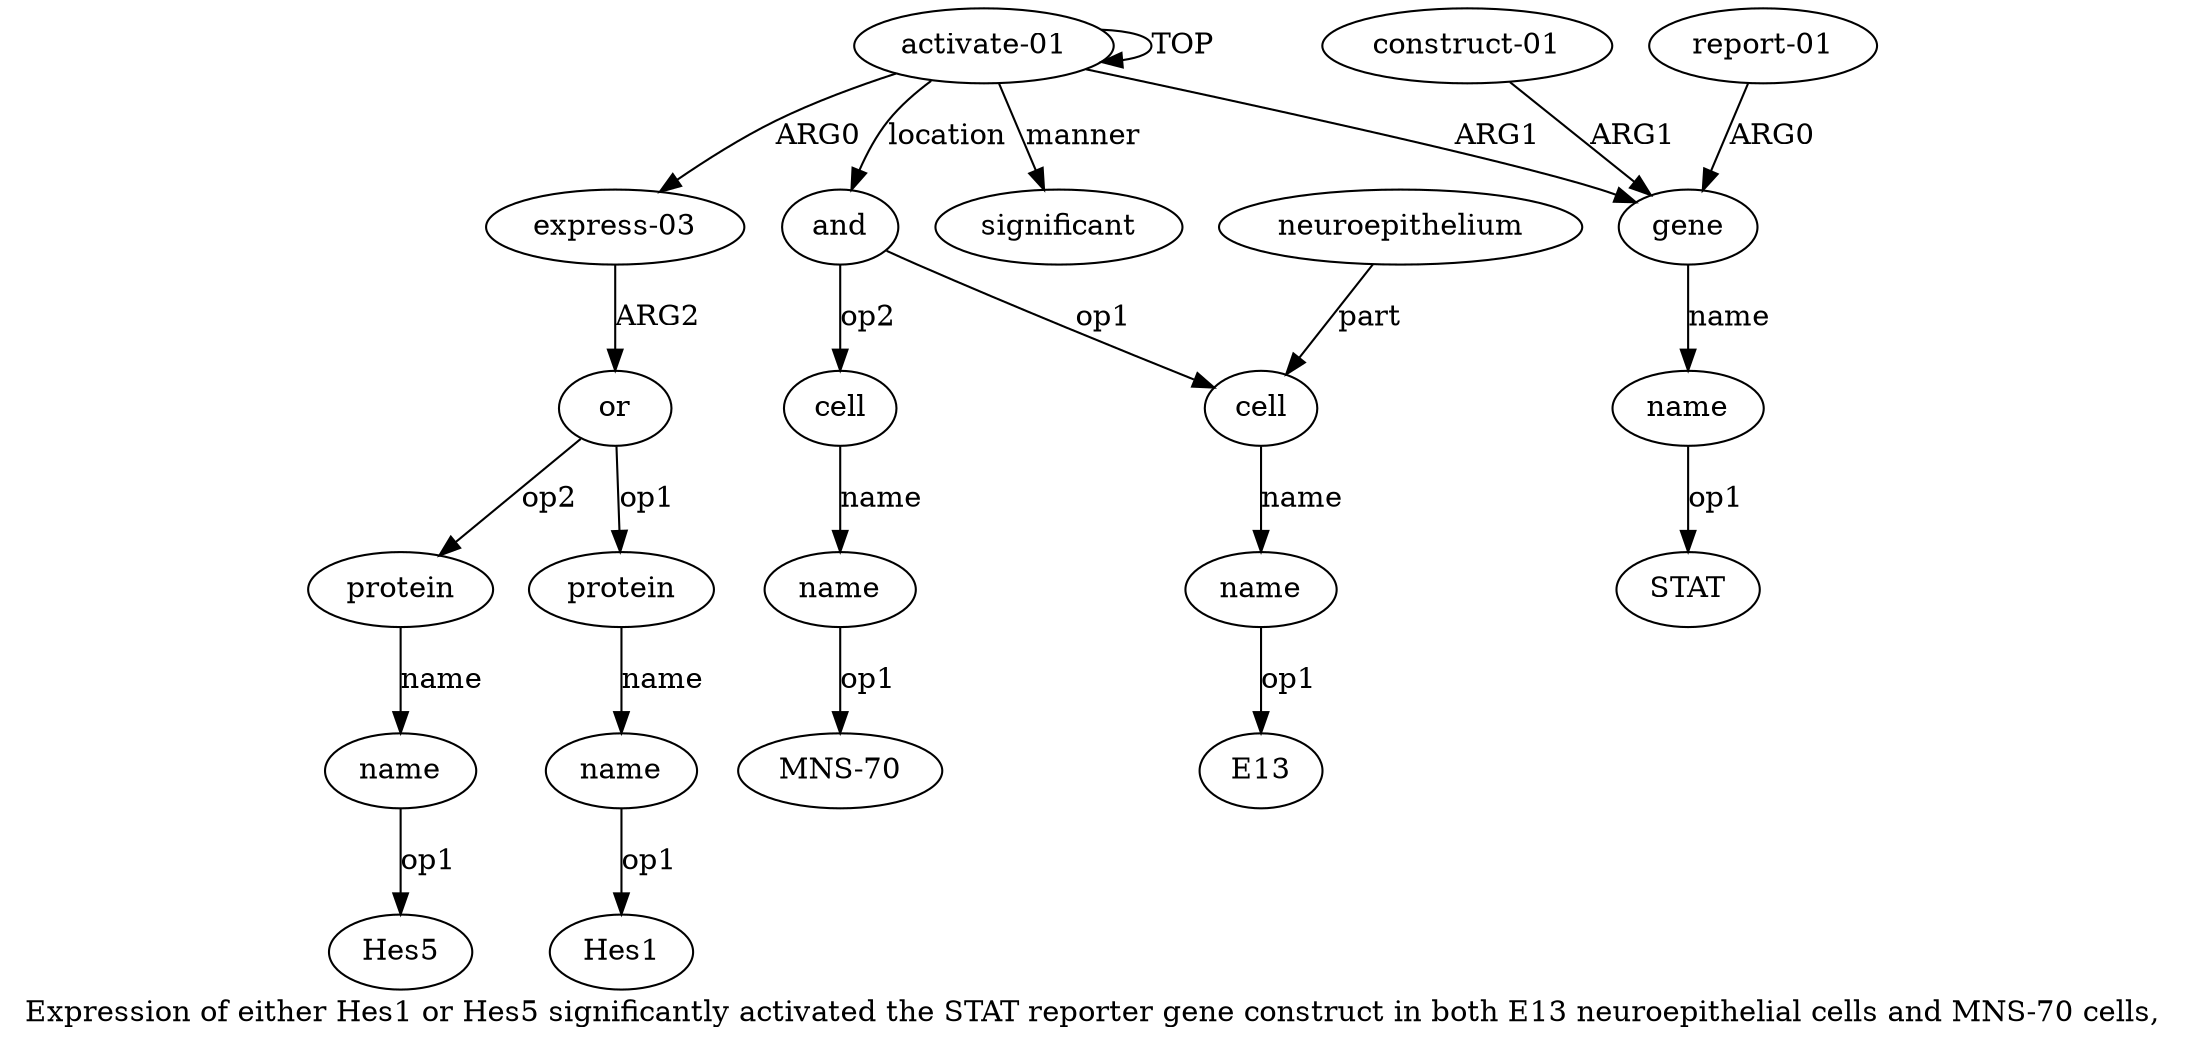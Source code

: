 digraph  {
	graph [label="Expression of either Hes1 or Hes5 significantly activated the STAT reporter gene construct in both E13 neuroepithelial cells and \
MNS-70 cells,"];
	node [label="\N"];
	"a6 Hes5"	 [color=black,
		gold_ind=-1,
		gold_label=Hes5,
		label=Hes5,
		test_ind=-1,
		test_label=Hes5];
	"a14 E13"	 [color=black,
		gold_ind=-1,
		gold_label=E13,
		label=E13,
		test_ind=-1,
		test_label=E13];
	"a17 MNS-70"	 [color=black,
		gold_ind=-1,
		gold_label="MNS-70",
		label="MNS-70",
		test_ind=-1,
		test_label="MNS-70"];
	a15	 [color=black,
		gold_ind=15,
		gold_label=neuroepithelium,
		label=neuroepithelium,
		test_ind=15,
		test_label=neuroepithelium];
	a13	 [color=black,
		gold_ind=13,
		gold_label=cell,
		label=cell,
		test_ind=13,
		test_label=cell];
	a15 -> a13 [key=0,
	color=black,
	gold_label=part,
	label=part,
	test_label=part];
a14 [color=black,
	gold_ind=14,
	gold_label=name,
	label=name,
	test_ind=14,
	test_label=name];
a14 -> "a14 E13" [key=0,
color=black,
gold_label=op1,
label=op1,
test_label=op1];
a17 [color=black,
gold_ind=17,
gold_label=name,
label=name,
test_ind=17,
test_label=name];
a17 -> "a17 MNS-70" [key=0,
color=black,
gold_label=op1,
label=op1,
test_label=op1];
a16 [color=black,
gold_ind=16,
gold_label=cell,
label=cell,
test_ind=16,
test_label=cell];
a16 -> a17 [key=0,
color=black,
gold_label=name,
label=name,
test_label=name];
a11 [color=black,
gold_ind=11,
gold_label=significant,
label=significant,
test_ind=11,
test_label=significant];
a10 [color=black,
gold_ind=10,
gold_label="construct-01",
label="construct-01",
test_ind=10,
test_label="construct-01"];
a7 [color=black,
gold_ind=7,
gold_label=gene,
label=gene,
test_ind=7,
test_label=gene];
a10 -> a7 [key=0,
color=black,
gold_label=ARG1,
label=ARG1,
test_label=ARG1];
a13 -> a14 [key=0,
color=black,
gold_label=name,
label=name,
test_label=name];
a12 [color=black,
gold_ind=12,
gold_label=and,
label=and,
test_ind=12,
test_label=and];
a12 -> a16 [key=0,
color=black,
gold_label=op2,
label=op2,
test_label=op2];
a12 -> a13 [key=0,
color=black,
gold_label=op1,
label=op1,
test_label=op1];
a1 [color=black,
gold_ind=1,
gold_label="express-03",
label="express-03",
test_ind=1,
test_label="express-03"];
a2 [color=black,
gold_ind=2,
gold_label=or,
label=or,
test_ind=2,
test_label=or];
a1 -> a2 [key=0,
color=black,
gold_label=ARG2,
label=ARG2,
test_label=ARG2];
a0 [color=black,
gold_ind=0,
gold_label="activate-01",
label="activate-01",
test_ind=0,
test_label="activate-01"];
a0 -> a11 [key=0,
color=black,
gold_label=manner,
label=manner,
test_label=manner];
a0 -> a12 [key=0,
color=black,
gold_label=location,
label=location,
test_label=location];
a0 -> a1 [key=0,
color=black,
gold_label=ARG0,
label=ARG0,
test_label=ARG0];
a0 -> a0 [key=0,
color=black,
gold_label=TOP,
label=TOP,
test_label=TOP];
a0 -> a7 [key=0,
color=black,
gold_label=ARG1,
label=ARG1,
test_label=ARG1];
a3 [color=black,
gold_ind=3,
gold_label=protein,
label=protein,
test_ind=3,
test_label=protein];
a4 [color=black,
gold_ind=4,
gold_label=name,
label=name,
test_ind=4,
test_label=name];
a3 -> a4 [key=0,
color=black,
gold_label=name,
label=name,
test_label=name];
a2 -> a3 [key=0,
color=black,
gold_label=op1,
label=op1,
test_label=op1];
a5 [color=black,
gold_ind=5,
gold_label=protein,
label=protein,
test_ind=5,
test_label=protein];
a2 -> a5 [key=0,
color=black,
gold_label=op2,
label=op2,
test_label=op2];
a6 [color=black,
gold_ind=6,
gold_label=name,
label=name,
test_ind=6,
test_label=name];
a5 -> a6 [key=0,
color=black,
gold_label=name,
label=name,
test_label=name];
"a4 Hes1" [color=black,
gold_ind=-1,
gold_label=Hes1,
label=Hes1,
test_ind=-1,
test_label=Hes1];
a4 -> "a4 Hes1" [key=0,
color=black,
gold_label=op1,
label=op1,
test_label=op1];
a8 [color=black,
gold_ind=8,
gold_label=name,
label=name,
test_ind=8,
test_label=name];
a7 -> a8 [key=0,
color=black,
gold_label=name,
label=name,
test_label=name];
a6 -> "a6 Hes5" [key=0,
color=black,
gold_label=op1,
label=op1,
test_label=op1];
a9 [color=black,
gold_ind=9,
gold_label="report-01",
label="report-01",
test_ind=9,
test_label="report-01"];
a9 -> a7 [key=0,
color=black,
gold_label=ARG0,
label=ARG0,
test_label=ARG0];
"a8 STAT" [color=black,
gold_ind=-1,
gold_label=STAT,
label=STAT,
test_ind=-1,
test_label=STAT];
a8 -> "a8 STAT" [key=0,
color=black,
gold_label=op1,
label=op1,
test_label=op1];
}
